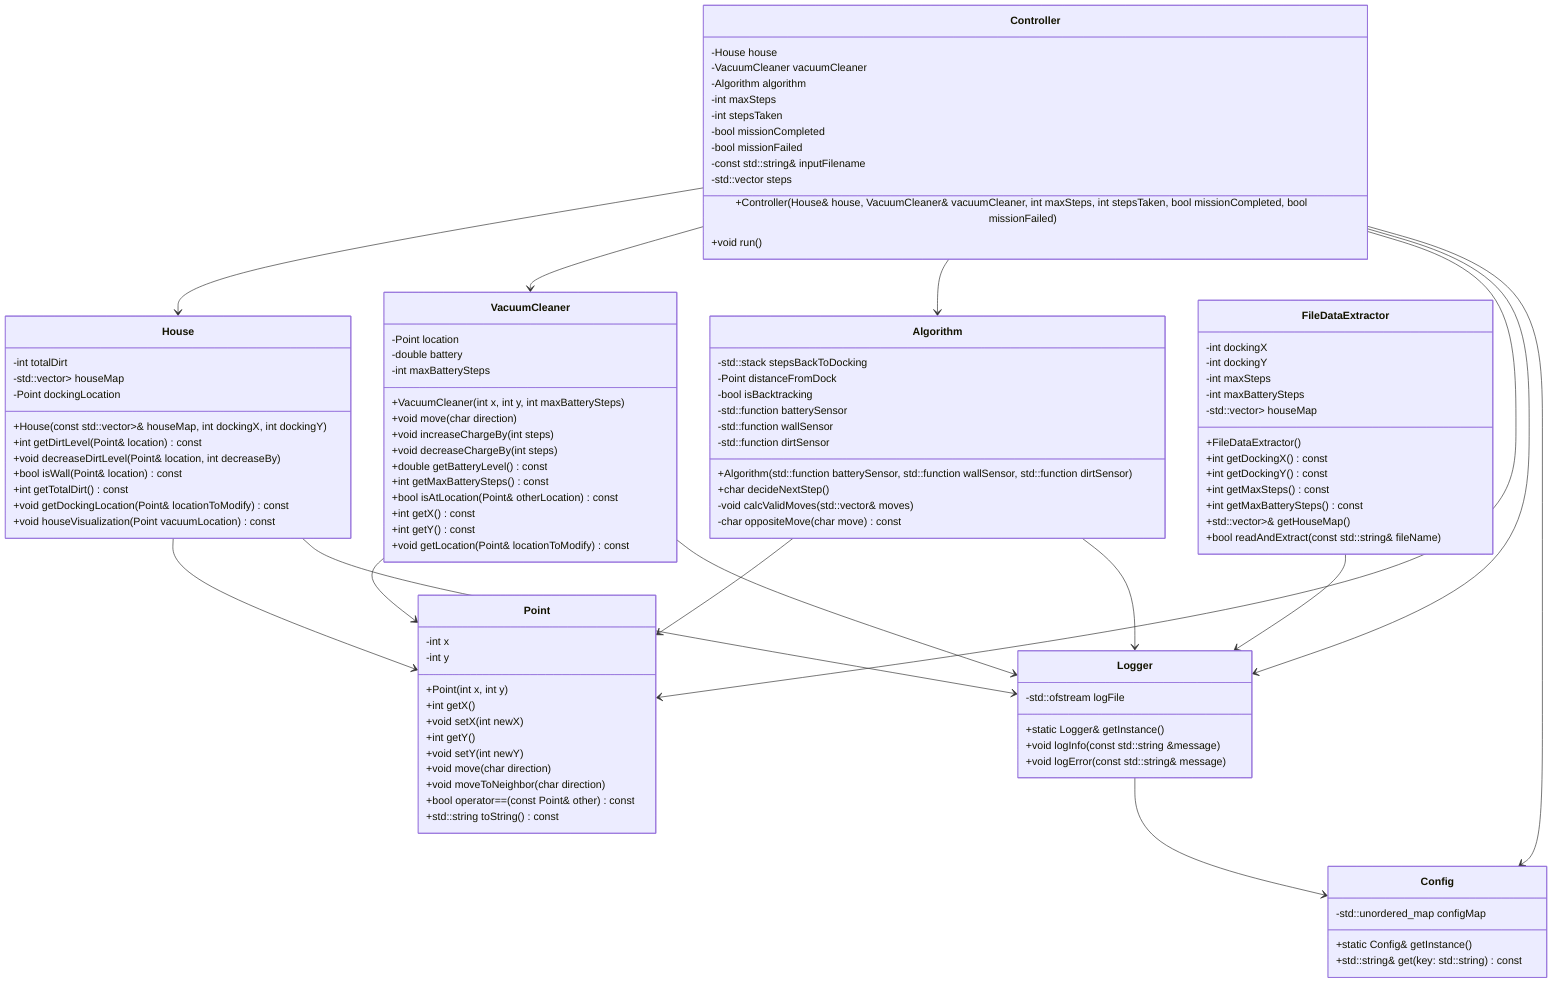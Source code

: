 classDiagram
    class Algorithm {
        +Algorithm(std::function<double()> batterySensor, std::function<bool(char)> wallSensor, std::function<int(char)> dirtSensor)
        +char decideNextStep()
        -void calcValidMoves(std::vector<char>& moves)
        -char oppositeMove(char move) const
        -std::stack<char> stepsBackToDocking
        -Point distanceFromDock
        -bool isBacktracking
        -std::function<double> batterySensor
        -std::function<bool,char> wallSensor
        -std::function<int,char> dirtSensor
    }

    class Point {
        -int x
        -int y
        +Point(int x, int y)
        +int getX()
        +void setX(int newX)
        +int getY()
        +void setY(int newY)
        +void move(char direction)
        +void moveToNeighbor(char direction)
        +bool operator==(const Point& other) const
        +std::string toString() const
    }

    class VacuumCleaner {
        -Point location
        -double battery
        -int maxBatterySteps
        +VacuumCleaner(int x, int y, int maxBatterySteps)
        +void move(char direction)
        +void increaseChargeBy(int steps)
        +void decreaseChargeBy(int steps)
        +double getBatteryLevel() const
        +int getMaxBatterySteps() const
        +bool isAtLocation(Point& otherLocation) const
        +int getX() const
        +int getY() const
        +void getLocation(Point& locationToModify) const
    }

    class House {
        -int totalDirt
        -std::vector<std::vector<int>> houseMap
        -Point dockingLocation
        +House(const std::vector<std::vector<int>>& houseMap, int dockingX, int dockingY)
        +int getDirtLevel(Point& location) const
        +void decreaseDirtLevel(Point& location, int decreaseBy)
        +bool isWall(Point& location) const
        +int getTotalDirt() const
        +void getDockingLocation(Point& locationToModify) const
        +void houseVisualization(Point vacuumLocation) const
    }

    class FileDataExtractor {
        -int dockingX
        -int dockingY
        -int maxSteps
        -int maxBatterySteps
        -std::vector<std::vector<int>> houseMap
        +FileDataExtractor()
        +int getDockingX() const
        +int getDockingY() const
        +int getMaxSteps() const
        +int getMaxBatterySteps() const
        +std::vector<std::vector<int>>& getHouseMap()
        +bool readAndExtract(const std::string& fileName)
    }

    class Controller {
        -House house
        -VacuumCleaner vacuumCleaner
        -Algorithm algorithm
        -int maxSteps
        -int stepsTaken
        -bool missionCompleted
        -bool missionFailed
        -const std::string& inputFilename
        -std::vector<char> steps
        +Controller(House& house, VacuumCleaner& vacuumCleaner, int maxSteps, int stepsTaken, bool missionCompleted, bool missionFailed)
        +void run()
    }

    class Logger {
        -std::ofstream logFile
        +static Logger& getInstance() 
        +void logInfo(const std::string &message)
        +void logError(const std::string& message)
    }

    class Config {
        -std::unordered_map<std::string, std::string> configMap
        +static Config& getInstance()
        +std::string& get(key: std::string) const
    }

    Algorithm --> Point
    Algorithm --> Logger
    FileDataExtractor --> Logger
    Controller --> House
    Controller --> VacuumCleaner
    Controller --> Algorithm
    Controller --> Point
    Controller --> Logger
    Controller --> Config
    House --> Point
    House --> Logger
    VacuumCleaner --> Point
    VacuumCleaner --> Logger
    Logger --> Config